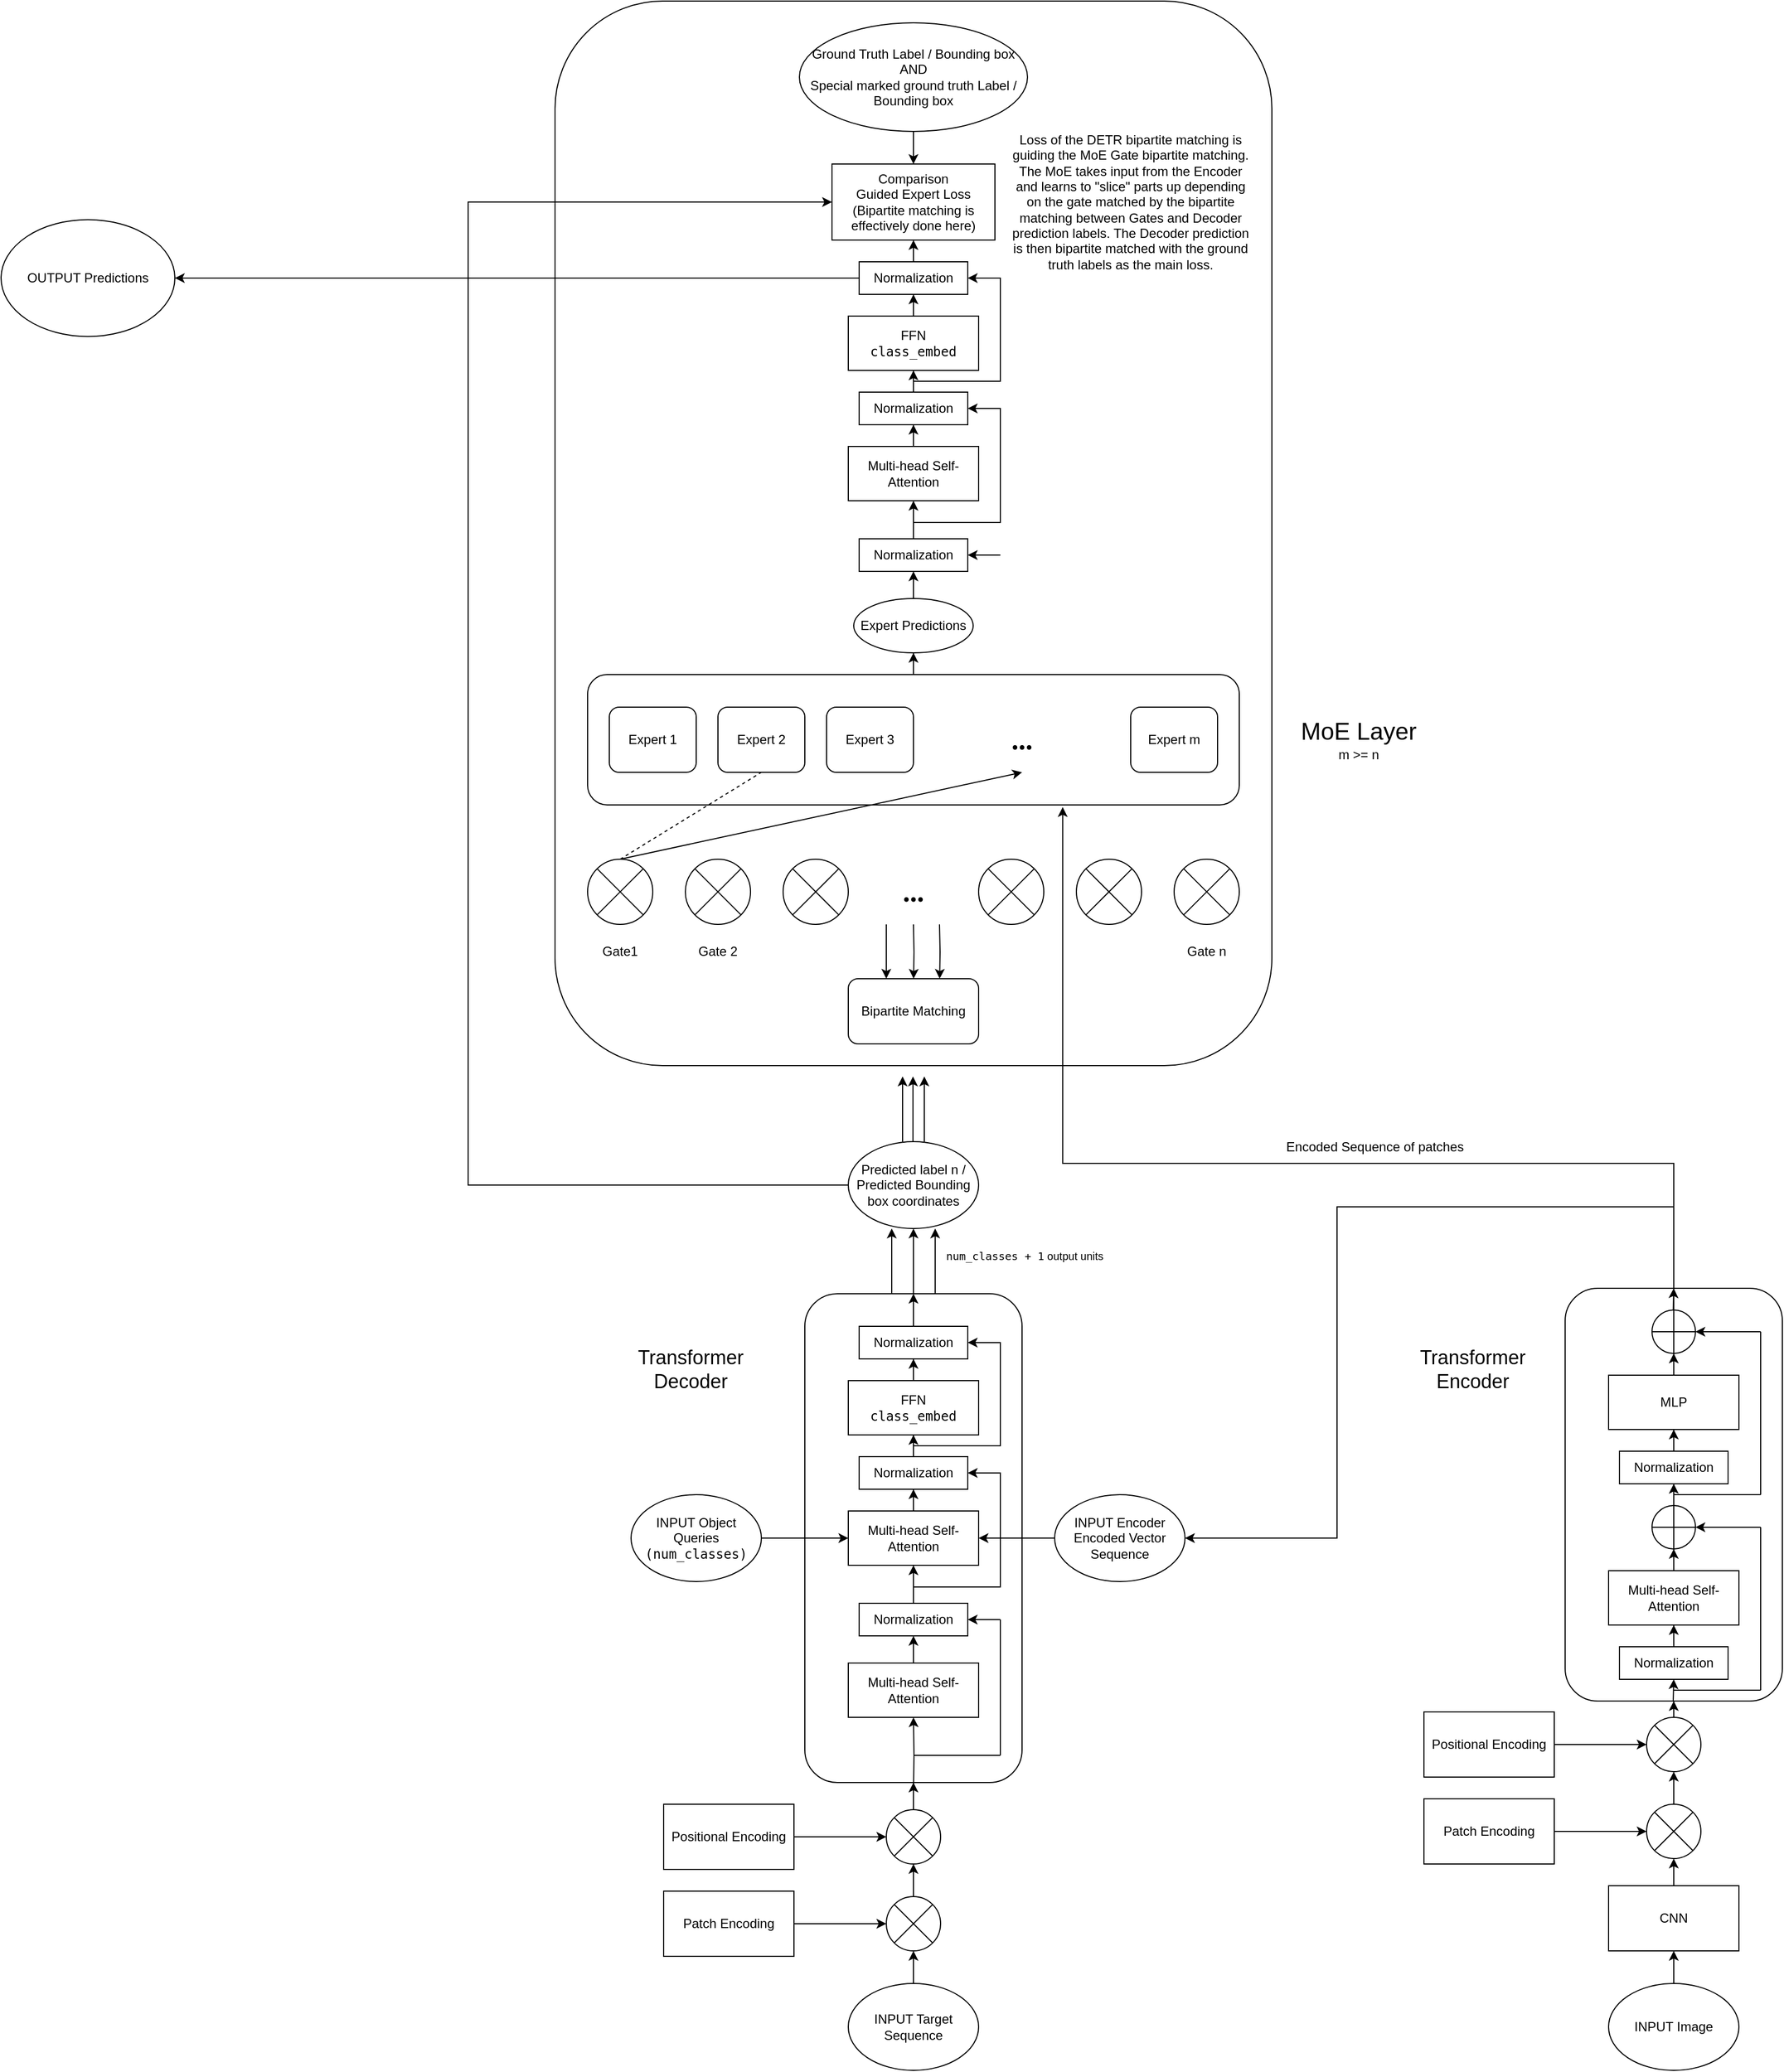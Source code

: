 <mxfile version="22.1.20" type="google">
  <diagram id="C5RBs43oDa-KdzZeNtuy" name="Page-1">
    <mxGraphModel grid="1" page="1" gridSize="10" guides="1" tooltips="1" connect="1" arrows="1" fold="1" pageScale="1" pageWidth="10000" pageHeight="10000" math="0" shadow="0">
      <root>
        <mxCell id="WIyWlLk6GJQsqaUBKTNV-0" />
        <mxCell id="WIyWlLk6GJQsqaUBKTNV-1" parent="WIyWlLk6GJQsqaUBKTNV-0" />
        <mxCell id="PFVhn3xfLzy5heqzSY4o-7" style="edgeStyle=orthogonalEdgeStyle;rounded=0;orthogonalLoop=1;jettySize=auto;html=1;" edge="1" parent="WIyWlLk6GJQsqaUBKTNV-1" source="PFVhn3xfLzy5heqzSY4o-1">
          <mxGeometry relative="1" as="geometry">
            <mxPoint x="3040" y="2515" as="targetPoint" />
          </mxGeometry>
        </mxCell>
        <mxCell id="PFVhn3xfLzy5heqzSY4o-1" value="INPUT Target Sequence" style="ellipse;whiteSpace=wrap;html=1;" vertex="1" parent="WIyWlLk6GJQsqaUBKTNV-1">
          <mxGeometry x="2980" y="2545" width="120" height="80" as="geometry" />
        </mxCell>
        <mxCell id="PFVhn3xfLzy5heqzSY4o-14" style="edgeStyle=orthogonalEdgeStyle;rounded=0;orthogonalLoop=1;jettySize=auto;html=1;entryX=0.5;entryY=1;entryDx=0;entryDy=0;" edge="1" parent="WIyWlLk6GJQsqaUBKTNV-1" source="PFVhn3xfLzy5heqzSY4o-9" target="PFVhn3xfLzy5heqzSY4o-13">
          <mxGeometry relative="1" as="geometry" />
        </mxCell>
        <mxCell id="PFVhn3xfLzy5heqzSY4o-9" value="" style="shape=sumEllipse;perimeter=ellipsePerimeter;whiteSpace=wrap;html=1;backgroundOutline=1;" vertex="1" parent="WIyWlLk6GJQsqaUBKTNV-1">
          <mxGeometry x="3015" y="2465" width="50" height="50" as="geometry" />
        </mxCell>
        <mxCell id="PFVhn3xfLzy5heqzSY4o-11" style="edgeStyle=orthogonalEdgeStyle;rounded=0;orthogonalLoop=1;jettySize=auto;html=1;entryX=0;entryY=0.5;entryDx=0;entryDy=0;" edge="1" parent="WIyWlLk6GJQsqaUBKTNV-1" source="PFVhn3xfLzy5heqzSY4o-10" target="PFVhn3xfLzy5heqzSY4o-9">
          <mxGeometry relative="1" as="geometry" />
        </mxCell>
        <mxCell id="PFVhn3xfLzy5heqzSY4o-10" value="Patch Encoding" style="rounded=0;whiteSpace=wrap;html=1;" vertex="1" parent="WIyWlLk6GJQsqaUBKTNV-1">
          <mxGeometry x="2810" y="2460" width="120" height="60" as="geometry" />
        </mxCell>
        <mxCell id="PFVhn3xfLzy5heqzSY4o-15" style="edgeStyle=orthogonalEdgeStyle;rounded=0;orthogonalLoop=1;jettySize=auto;html=1;exitX=1;exitY=0.5;exitDx=0;exitDy=0;entryX=0;entryY=0.5;entryDx=0;entryDy=0;" edge="1" parent="WIyWlLk6GJQsqaUBKTNV-1" source="PFVhn3xfLzy5heqzSY4o-12" target="PFVhn3xfLzy5heqzSY4o-13">
          <mxGeometry relative="1" as="geometry" />
        </mxCell>
        <mxCell id="PFVhn3xfLzy5heqzSY4o-12" value="Positional Encoding" style="rounded=0;whiteSpace=wrap;html=1;" vertex="1" parent="WIyWlLk6GJQsqaUBKTNV-1">
          <mxGeometry x="2810" y="2380" width="120" height="60" as="geometry" />
        </mxCell>
        <mxCell id="PFVhn3xfLzy5heqzSY4o-17" style="edgeStyle=orthogonalEdgeStyle;rounded=0;orthogonalLoop=1;jettySize=auto;html=1;exitX=0.5;exitY=0;exitDx=0;exitDy=0;entryX=0.5;entryY=1;entryDx=0;entryDy=0;" edge="1" parent="WIyWlLk6GJQsqaUBKTNV-1" source="PFVhn3xfLzy5heqzSY4o-13" target="PFVhn3xfLzy5heqzSY4o-16">
          <mxGeometry relative="1" as="geometry" />
        </mxCell>
        <mxCell id="PFVhn3xfLzy5heqzSY4o-19" style="edgeStyle=orthogonalEdgeStyle;rounded=0;orthogonalLoop=1;jettySize=auto;html=1;entryX=0.5;entryY=1;entryDx=0;entryDy=0;" edge="1" parent="WIyWlLk6GJQsqaUBKTNV-1" source="PFVhn3xfLzy5heqzSY4o-13">
          <mxGeometry relative="1" as="geometry">
            <mxPoint x="3040" y="2350" as="targetPoint" />
          </mxGeometry>
        </mxCell>
        <mxCell id="PFVhn3xfLzy5heqzSY4o-13" value="" style="shape=sumEllipse;perimeter=ellipsePerimeter;whiteSpace=wrap;html=1;backgroundOutline=1;" vertex="1" parent="WIyWlLk6GJQsqaUBKTNV-1">
          <mxGeometry x="3015" y="2385" width="50" height="50" as="geometry" />
        </mxCell>
        <mxCell id="PFVhn3xfLzy5heqzSY4o-20" style="edgeStyle=orthogonalEdgeStyle;rounded=0;orthogonalLoop=1;jettySize=auto;html=1;exitX=0.5;exitY=1;exitDx=0;exitDy=0;entryX=0.5;entryY=1;entryDx=0;entryDy=0;" edge="1" parent="WIyWlLk6GJQsqaUBKTNV-1" source="PFVhn3xfLzy5heqzSY4o-16">
          <mxGeometry relative="1" as="geometry">
            <mxPoint x="3040" y="2350" as="targetPoint" />
          </mxGeometry>
        </mxCell>
        <mxCell id="1l6RFX5pzYX5avxoGkd9-20" style="edgeStyle=orthogonalEdgeStyle;rounded=0;orthogonalLoop=1;jettySize=auto;html=1;" edge="1" parent="WIyWlLk6GJQsqaUBKTNV-1" source="PFVhn3xfLzy5heqzSY4o-16">
          <mxGeometry relative="1" as="geometry">
            <mxPoint x="3040" y="1850" as="targetPoint" />
          </mxGeometry>
        </mxCell>
        <mxCell id="PFVhn3xfLzy5heqzSY4o-16" value="" style="rounded=1;whiteSpace=wrap;html=1;" vertex="1" parent="WIyWlLk6GJQsqaUBKTNV-1">
          <mxGeometry x="2940" y="1910" width="200" height="450" as="geometry" />
        </mxCell>
        <mxCell id="PFVhn3xfLzy5heqzSY4o-25" style="edgeStyle=orthogonalEdgeStyle;rounded=0;orthogonalLoop=1;jettySize=auto;html=1;entryX=0.5;entryY=1;entryDx=0;entryDy=0;" edge="1" parent="WIyWlLk6GJQsqaUBKTNV-1" target="PFVhn3xfLzy5heqzSY4o-24">
          <mxGeometry relative="1" as="geometry">
            <mxPoint x="3040" y="2370" as="sourcePoint" />
          </mxGeometry>
        </mxCell>
        <mxCell id="PFVhn3xfLzy5heqzSY4o-27" style="edgeStyle=orthogonalEdgeStyle;rounded=0;orthogonalLoop=1;jettySize=auto;html=1;entryX=0.5;entryY=1;entryDx=0;entryDy=0;" edge="1" parent="WIyWlLk6GJQsqaUBKTNV-1" source="PFVhn3xfLzy5heqzSY4o-24" target="1l6RFX5pzYX5avxoGkd9-1">
          <mxGeometry relative="1" as="geometry">
            <mxPoint x="3040" y="2230" as="targetPoint" />
          </mxGeometry>
        </mxCell>
        <mxCell id="PFVhn3xfLzy5heqzSY4o-24" value="Multi-head Self-Attention" style="rounded=0;whiteSpace=wrap;html=1;" vertex="1" parent="WIyWlLk6GJQsqaUBKTNV-1">
          <mxGeometry x="2980" y="2250" width="120" height="50" as="geometry" />
        </mxCell>
        <mxCell id="PFVhn3xfLzy5heqzSY4o-32" value="" style="endArrow=none;html=1;rounded=0;" edge="1" parent="WIyWlLk6GJQsqaUBKTNV-1">
          <mxGeometry width="50" height="50" relative="1" as="geometry">
            <mxPoint x="3040" y="2335" as="sourcePoint" />
            <mxPoint x="3120" y="2335" as="targetPoint" />
          </mxGeometry>
        </mxCell>
        <mxCell id="PFVhn3xfLzy5heqzSY4o-34" value="" style="endArrow=none;html=1;rounded=0;" edge="1" parent="WIyWlLk6GJQsqaUBKTNV-1">
          <mxGeometry width="50" height="50" relative="1" as="geometry">
            <mxPoint x="3120" y="2335" as="sourcePoint" />
            <mxPoint x="3120" y="2210" as="targetPoint" />
          </mxGeometry>
        </mxCell>
        <mxCell id="PFVhn3xfLzy5heqzSY4o-36" value="" style="endArrow=classic;html=1;rounded=0;entryX=1;entryY=0.5;entryDx=0;entryDy=0;" edge="1" parent="WIyWlLk6GJQsqaUBKTNV-1" target="1l6RFX5pzYX5avxoGkd9-1">
          <mxGeometry width="50" height="50" relative="1" as="geometry">
            <mxPoint x="3120" y="2210" as="sourcePoint" />
            <mxPoint x="3060" y="2210" as="targetPoint" />
          </mxGeometry>
        </mxCell>
        <mxCell id="1l6RFX5pzYX5avxoGkd9-11" style="edgeStyle=orthogonalEdgeStyle;rounded=0;orthogonalLoop=1;jettySize=auto;html=1;entryX=0.5;entryY=1;entryDx=0;entryDy=0;" edge="1" parent="WIyWlLk6GJQsqaUBKTNV-1" source="PFVhn3xfLzy5heqzSY4o-48" target="PFVhn3xfLzy5heqzSY4o-46">
          <mxGeometry relative="1" as="geometry" />
        </mxCell>
        <mxCell id="PFVhn3xfLzy5heqzSY4o-48" value="FFN&lt;br&gt;&lt;code&gt;class_embed&lt;/code&gt;" style="rounded=0;whiteSpace=wrap;html=1;" vertex="1" parent="WIyWlLk6GJQsqaUBKTNV-1">
          <mxGeometry x="2980" y="1990" width="120" height="50" as="geometry" />
        </mxCell>
        <mxCell id="PFVhn3xfLzy5heqzSY4o-57" value="&lt;font style=&quot;font-size: 18px;&quot;&gt;Transformer Decoder&lt;/font&gt;" style="text;html=1;strokeColor=none;fillColor=none;align=center;verticalAlign=middle;whiteSpace=wrap;rounded=0;" vertex="1" parent="WIyWlLk6GJQsqaUBKTNV-1">
          <mxGeometry x="2790" y="1950" width="90" height="60" as="geometry" />
        </mxCell>
        <mxCell id="1l6RFX5pzYX5avxoGkd9-6" style="edgeStyle=orthogonalEdgeStyle;rounded=0;orthogonalLoop=1;jettySize=auto;html=1;entryX=1;entryY=0.5;entryDx=0;entryDy=0;" edge="1" parent="WIyWlLk6GJQsqaUBKTNV-1" source="1l6RFX5pzYX5avxoGkd9-0" target="1l6RFX5pzYX5avxoGkd9-4">
          <mxGeometry relative="1" as="geometry" />
        </mxCell>
        <mxCell id="1l6RFX5pzYX5avxoGkd9-0" value="INPUT Encoder Encoded Vector Sequence" style="ellipse;whiteSpace=wrap;html=1;" vertex="1" parent="WIyWlLk6GJQsqaUBKTNV-1">
          <mxGeometry x="3170" y="2095" width="120" height="80" as="geometry" />
        </mxCell>
        <mxCell id="1l6RFX5pzYX5avxoGkd9-5" style="edgeStyle=orthogonalEdgeStyle;rounded=0;orthogonalLoop=1;jettySize=auto;html=1;entryX=0.5;entryY=1;entryDx=0;entryDy=0;" edge="1" parent="WIyWlLk6GJQsqaUBKTNV-1" source="1l6RFX5pzYX5avxoGkd9-1" target="1l6RFX5pzYX5avxoGkd9-4">
          <mxGeometry relative="1" as="geometry" />
        </mxCell>
        <mxCell id="1l6RFX5pzYX5avxoGkd9-9" style="edgeStyle=orthogonalEdgeStyle;rounded=0;orthogonalLoop=1;jettySize=auto;html=1;entryX=1;entryY=0.5;entryDx=0;entryDy=0;" edge="1" parent="WIyWlLk6GJQsqaUBKTNV-1" source="1l6RFX5pzYX5avxoGkd9-1" target="1l6RFX5pzYX5avxoGkd9-7">
          <mxGeometry relative="1" as="geometry">
            <Array as="points">
              <mxPoint x="3040" y="2180" />
              <mxPoint x="3120" y="2180" />
              <mxPoint x="3120" y="2075" />
            </Array>
          </mxGeometry>
        </mxCell>
        <mxCell id="1l6RFX5pzYX5avxoGkd9-1" value="Normalization" style="rounded=0;whiteSpace=wrap;html=1;" vertex="1" parent="WIyWlLk6GJQsqaUBKTNV-1">
          <mxGeometry x="2990" y="2195" width="100" height="30" as="geometry" />
        </mxCell>
        <mxCell id="1l6RFX5pzYX5avxoGkd9-14" style="edgeStyle=orthogonalEdgeStyle;rounded=0;orthogonalLoop=1;jettySize=auto;html=1;exitX=0.5;exitY=0;exitDx=0;exitDy=0;entryX=0.5;entryY=0;entryDx=0;entryDy=0;" edge="1" parent="WIyWlLk6GJQsqaUBKTNV-1" source="PFVhn3xfLzy5heqzSY4o-46" target="PFVhn3xfLzy5heqzSY4o-16">
          <mxGeometry relative="1" as="geometry" />
        </mxCell>
        <mxCell id="PFVhn3xfLzy5heqzSY4o-46" value="Normalization" style="rounded=0;whiteSpace=wrap;html=1;" vertex="1" parent="WIyWlLk6GJQsqaUBKTNV-1">
          <mxGeometry x="2990" y="1940" width="100" height="30" as="geometry" />
        </mxCell>
        <mxCell id="1l6RFX5pzYX5avxoGkd9-8" style="edgeStyle=orthogonalEdgeStyle;rounded=0;orthogonalLoop=1;jettySize=auto;html=1;entryX=0.5;entryY=1;entryDx=0;entryDy=0;" edge="1" parent="WIyWlLk6GJQsqaUBKTNV-1" source="1l6RFX5pzYX5avxoGkd9-4" target="1l6RFX5pzYX5avxoGkd9-7">
          <mxGeometry relative="1" as="geometry" />
        </mxCell>
        <mxCell id="1l6RFX5pzYX5avxoGkd9-4" value="Multi-head Self-Attention" style="rounded=0;whiteSpace=wrap;html=1;" vertex="1" parent="WIyWlLk6GJQsqaUBKTNV-1">
          <mxGeometry x="2980" y="2110" width="120" height="50" as="geometry" />
        </mxCell>
        <mxCell id="1l6RFX5pzYX5avxoGkd9-10" style="edgeStyle=orthogonalEdgeStyle;rounded=0;orthogonalLoop=1;jettySize=auto;html=1;entryX=0.5;entryY=1;entryDx=0;entryDy=0;" edge="1" parent="WIyWlLk6GJQsqaUBKTNV-1" source="1l6RFX5pzYX5avxoGkd9-7" target="PFVhn3xfLzy5heqzSY4o-48">
          <mxGeometry relative="1" as="geometry" />
        </mxCell>
        <mxCell id="1l6RFX5pzYX5avxoGkd9-13" style="edgeStyle=orthogonalEdgeStyle;rounded=0;orthogonalLoop=1;jettySize=auto;html=1;exitX=0.5;exitY=0;exitDx=0;exitDy=0;entryX=1;entryY=0.5;entryDx=0;entryDy=0;" edge="1" parent="WIyWlLk6GJQsqaUBKTNV-1" source="1l6RFX5pzYX5avxoGkd9-7" target="PFVhn3xfLzy5heqzSY4o-46">
          <mxGeometry relative="1" as="geometry">
            <Array as="points">
              <mxPoint x="3040" y="2050" />
              <mxPoint x="3120" y="2050" />
              <mxPoint x="3120" y="1955" />
            </Array>
          </mxGeometry>
        </mxCell>
        <mxCell id="1l6RFX5pzYX5avxoGkd9-7" value="Normalization" style="rounded=0;whiteSpace=wrap;html=1;" vertex="1" parent="WIyWlLk6GJQsqaUBKTNV-1">
          <mxGeometry x="2990" y="2060" width="100" height="30" as="geometry" />
        </mxCell>
        <mxCell id="1l6RFX5pzYX5avxoGkd9-17" style="edgeStyle=orthogonalEdgeStyle;rounded=0;orthogonalLoop=1;jettySize=auto;html=1;entryX=0;entryY=0.5;entryDx=0;entryDy=0;" edge="1" parent="WIyWlLk6GJQsqaUBKTNV-1" source="1l6RFX5pzYX5avxoGkd9-16" target="1l6RFX5pzYX5avxoGkd9-4">
          <mxGeometry relative="1" as="geometry" />
        </mxCell>
        <mxCell id="1l6RFX5pzYX5avxoGkd9-16" value="INPUT Object Queries&lt;br&gt;&lt;code&gt;(num_classes)&lt;/code&gt;" style="ellipse;whiteSpace=wrap;html=1;" vertex="1" parent="WIyWlLk6GJQsqaUBKTNV-1">
          <mxGeometry x="2780" y="2095" width="120" height="80" as="geometry" />
        </mxCell>
        <mxCell id="iXo4fdOBWfQgzPz0DK_l-0" style="edgeStyle=orthogonalEdgeStyle;rounded=0;orthogonalLoop=1;jettySize=auto;html=1;" edge="1" parent="WIyWlLk6GJQsqaUBKTNV-1" source="iXo4fdOBWfQgzPz0DK_l-1" target="iXo4fdOBWfQgzPz0DK_l-3">
          <mxGeometry relative="1" as="geometry" />
        </mxCell>
        <mxCell id="iXo4fdOBWfQgzPz0DK_l-1" value="INPUT Image" style="ellipse;whiteSpace=wrap;html=1;" vertex="1" parent="WIyWlLk6GJQsqaUBKTNV-1">
          <mxGeometry x="3680" y="2545" width="120" height="80" as="geometry" />
        </mxCell>
        <mxCell id="iXo4fdOBWfQgzPz0DK_l-2" style="edgeStyle=orthogonalEdgeStyle;rounded=0;orthogonalLoop=1;jettySize=auto;html=1;exitX=0.5;exitY=0;exitDx=0;exitDy=0;entryX=0.5;entryY=1;entryDx=0;entryDy=0;" edge="1" parent="WIyWlLk6GJQsqaUBKTNV-1" source="iXo4fdOBWfQgzPz0DK_l-3">
          <mxGeometry relative="1" as="geometry">
            <mxPoint x="3740" y="2430" as="targetPoint" />
          </mxGeometry>
        </mxCell>
        <mxCell id="iXo4fdOBWfQgzPz0DK_l-3" value="CNN" style="rounded=0;whiteSpace=wrap;html=1;" vertex="1" parent="WIyWlLk6GJQsqaUBKTNV-1">
          <mxGeometry x="3680" y="2455" width="120" height="60" as="geometry" />
        </mxCell>
        <mxCell id="iXo4fdOBWfQgzPz0DK_l-4" style="edgeStyle=orthogonalEdgeStyle;rounded=0;orthogonalLoop=1;jettySize=auto;html=1;entryX=0.5;entryY=1;entryDx=0;entryDy=0;" edge="1" parent="WIyWlLk6GJQsqaUBKTNV-1" source="iXo4fdOBWfQgzPz0DK_l-5" target="iXo4fdOBWfQgzPz0DK_l-12">
          <mxGeometry relative="1" as="geometry" />
        </mxCell>
        <mxCell id="iXo4fdOBWfQgzPz0DK_l-5" value="" style="shape=sumEllipse;perimeter=ellipsePerimeter;whiteSpace=wrap;html=1;backgroundOutline=1;" vertex="1" parent="WIyWlLk6GJQsqaUBKTNV-1">
          <mxGeometry x="3715" y="2380" width="50" height="50" as="geometry" />
        </mxCell>
        <mxCell id="iXo4fdOBWfQgzPz0DK_l-6" style="edgeStyle=orthogonalEdgeStyle;rounded=0;orthogonalLoop=1;jettySize=auto;html=1;entryX=0;entryY=0.5;entryDx=0;entryDy=0;" edge="1" parent="WIyWlLk6GJQsqaUBKTNV-1" source="iXo4fdOBWfQgzPz0DK_l-7" target="iXo4fdOBWfQgzPz0DK_l-5">
          <mxGeometry relative="1" as="geometry" />
        </mxCell>
        <mxCell id="iXo4fdOBWfQgzPz0DK_l-7" value="Patch Encoding" style="rounded=0;whiteSpace=wrap;html=1;" vertex="1" parent="WIyWlLk6GJQsqaUBKTNV-1">
          <mxGeometry x="3510" y="2375" width="120" height="60" as="geometry" />
        </mxCell>
        <mxCell id="iXo4fdOBWfQgzPz0DK_l-8" style="edgeStyle=orthogonalEdgeStyle;rounded=0;orthogonalLoop=1;jettySize=auto;html=1;exitX=1;exitY=0.5;exitDx=0;exitDy=0;entryX=0;entryY=0.5;entryDx=0;entryDy=0;" edge="1" parent="WIyWlLk6GJQsqaUBKTNV-1" source="iXo4fdOBWfQgzPz0DK_l-9" target="iXo4fdOBWfQgzPz0DK_l-12">
          <mxGeometry relative="1" as="geometry" />
        </mxCell>
        <mxCell id="iXo4fdOBWfQgzPz0DK_l-9" value="Positional Encoding" style="rounded=0;whiteSpace=wrap;html=1;" vertex="1" parent="WIyWlLk6GJQsqaUBKTNV-1">
          <mxGeometry x="3510" y="2295" width="120" height="60" as="geometry" />
        </mxCell>
        <mxCell id="iXo4fdOBWfQgzPz0DK_l-10" style="edgeStyle=orthogonalEdgeStyle;rounded=0;orthogonalLoop=1;jettySize=auto;html=1;exitX=0.5;exitY=0;exitDx=0;exitDy=0;entryX=0.5;entryY=1;entryDx=0;entryDy=0;" edge="1" parent="WIyWlLk6GJQsqaUBKTNV-1" source="iXo4fdOBWfQgzPz0DK_l-12" target="iXo4fdOBWfQgzPz0DK_l-14">
          <mxGeometry relative="1" as="geometry" />
        </mxCell>
        <mxCell id="iXo4fdOBWfQgzPz0DK_l-11" style="edgeStyle=orthogonalEdgeStyle;rounded=0;orthogonalLoop=1;jettySize=auto;html=1;entryX=0.5;entryY=1;entryDx=0;entryDy=0;" edge="1" parent="WIyWlLk6GJQsqaUBKTNV-1" source="iXo4fdOBWfQgzPz0DK_l-12" target="iXo4fdOBWfQgzPz0DK_l-16">
          <mxGeometry relative="1" as="geometry" />
        </mxCell>
        <mxCell id="iXo4fdOBWfQgzPz0DK_l-12" value="" style="shape=sumEllipse;perimeter=ellipsePerimeter;whiteSpace=wrap;html=1;backgroundOutline=1;" vertex="1" parent="WIyWlLk6GJQsqaUBKTNV-1">
          <mxGeometry x="3715" y="2300" width="50" height="50" as="geometry" />
        </mxCell>
        <mxCell id="iXo4fdOBWfQgzPz0DK_l-13" style="edgeStyle=orthogonalEdgeStyle;rounded=0;orthogonalLoop=1;jettySize=auto;html=1;exitX=0.5;exitY=1;exitDx=0;exitDy=0;entryX=0.5;entryY=1;entryDx=0;entryDy=0;" edge="1" parent="WIyWlLk6GJQsqaUBKTNV-1" source="iXo4fdOBWfQgzPz0DK_l-14" target="iXo4fdOBWfQgzPz0DK_l-16">
          <mxGeometry relative="1" as="geometry" />
        </mxCell>
        <mxCell id="iXo4fdOBWfQgzPz0DK_l-14" value="" style="rounded=1;whiteSpace=wrap;html=1;" vertex="1" parent="WIyWlLk6GJQsqaUBKTNV-1">
          <mxGeometry x="3640" y="1905" width="200" height="380" as="geometry" />
        </mxCell>
        <mxCell id="iXo4fdOBWfQgzPz0DK_l-15" style="edgeStyle=orthogonalEdgeStyle;rounded=0;orthogonalLoop=1;jettySize=auto;html=1;entryX=0.5;entryY=1;entryDx=0;entryDy=0;" edge="1" parent="WIyWlLk6GJQsqaUBKTNV-1" source="iXo4fdOBWfQgzPz0DK_l-16" target="iXo4fdOBWfQgzPz0DK_l-19">
          <mxGeometry relative="1" as="geometry" />
        </mxCell>
        <mxCell id="iXo4fdOBWfQgzPz0DK_l-16" value="Normalization" style="rounded=0;whiteSpace=wrap;html=1;" vertex="1" parent="WIyWlLk6GJQsqaUBKTNV-1">
          <mxGeometry x="3690" y="2235" width="100" height="30" as="geometry" />
        </mxCell>
        <mxCell id="iXo4fdOBWfQgzPz0DK_l-17" value="" style="endArrow=classic;html=1;rounded=0;entryX=0.5;entryY=1;entryDx=0;entryDy=0;" edge="1" parent="WIyWlLk6GJQsqaUBKTNV-1" target="iXo4fdOBWfQgzPz0DK_l-16">
          <mxGeometry width="50" height="50" relative="1" as="geometry">
            <mxPoint x="3739.5" y="2285" as="sourcePoint" />
            <mxPoint x="3740" y="2265" as="targetPoint" />
          </mxGeometry>
        </mxCell>
        <mxCell id="iXo4fdOBWfQgzPz0DK_l-18" style="edgeStyle=orthogonalEdgeStyle;rounded=0;orthogonalLoop=1;jettySize=auto;html=1;entryX=0.5;entryY=1;entryDx=0;entryDy=0;" edge="1" parent="WIyWlLk6GJQsqaUBKTNV-1" source="iXo4fdOBWfQgzPz0DK_l-19" target="iXo4fdOBWfQgzPz0DK_l-21">
          <mxGeometry relative="1" as="geometry" />
        </mxCell>
        <mxCell id="iXo4fdOBWfQgzPz0DK_l-19" value="Multi-head Self-Attention" style="rounded=0;whiteSpace=wrap;html=1;" vertex="1" parent="WIyWlLk6GJQsqaUBKTNV-1">
          <mxGeometry x="3680" y="2165" width="120" height="50" as="geometry" />
        </mxCell>
        <mxCell id="iXo4fdOBWfQgzPz0DK_l-20" style="edgeStyle=orthogonalEdgeStyle;rounded=0;orthogonalLoop=1;jettySize=auto;html=1;entryX=0.5;entryY=1;entryDx=0;entryDy=0;" edge="1" parent="WIyWlLk6GJQsqaUBKTNV-1" source="iXo4fdOBWfQgzPz0DK_l-21" target="iXo4fdOBWfQgzPz0DK_l-26">
          <mxGeometry relative="1" as="geometry" />
        </mxCell>
        <mxCell id="iXo4fdOBWfQgzPz0DK_l-21" value="" style="shape=orEllipse;perimeter=ellipsePerimeter;whiteSpace=wrap;html=1;backgroundOutline=1;" vertex="1" parent="WIyWlLk6GJQsqaUBKTNV-1">
          <mxGeometry x="3720" y="2105" width="40" height="40" as="geometry" />
        </mxCell>
        <mxCell id="iXo4fdOBWfQgzPz0DK_l-22" value="" style="endArrow=none;html=1;rounded=0;" edge="1" parent="WIyWlLk6GJQsqaUBKTNV-1">
          <mxGeometry width="50" height="50" relative="1" as="geometry">
            <mxPoint x="3740" y="2275" as="sourcePoint" />
            <mxPoint x="3820" y="2275" as="targetPoint" />
          </mxGeometry>
        </mxCell>
        <mxCell id="iXo4fdOBWfQgzPz0DK_l-23" value="" style="endArrow=none;html=1;rounded=0;" edge="1" parent="WIyWlLk6GJQsqaUBKTNV-1">
          <mxGeometry width="50" height="50" relative="1" as="geometry">
            <mxPoint x="3820" y="2275" as="sourcePoint" />
            <mxPoint x="3820" y="2125" as="targetPoint" />
          </mxGeometry>
        </mxCell>
        <mxCell id="iXo4fdOBWfQgzPz0DK_l-24" value="" style="endArrow=classic;html=1;rounded=0;" edge="1" parent="WIyWlLk6GJQsqaUBKTNV-1">
          <mxGeometry width="50" height="50" relative="1" as="geometry">
            <mxPoint x="3820" y="2125" as="sourcePoint" />
            <mxPoint x="3760" y="2125" as="targetPoint" />
          </mxGeometry>
        </mxCell>
        <mxCell id="iXo4fdOBWfQgzPz0DK_l-25" style="edgeStyle=orthogonalEdgeStyle;rounded=0;orthogonalLoop=1;jettySize=auto;html=1;entryX=0.5;entryY=1;entryDx=0;entryDy=0;" edge="1" parent="WIyWlLk6GJQsqaUBKTNV-1" source="iXo4fdOBWfQgzPz0DK_l-26" target="iXo4fdOBWfQgzPz0DK_l-28">
          <mxGeometry relative="1" as="geometry" />
        </mxCell>
        <mxCell id="iXo4fdOBWfQgzPz0DK_l-26" value="Normalization" style="rounded=0;whiteSpace=wrap;html=1;" vertex="1" parent="WIyWlLk6GJQsqaUBKTNV-1">
          <mxGeometry x="3690" y="2055" width="100" height="30" as="geometry" />
        </mxCell>
        <mxCell id="iXo4fdOBWfQgzPz0DK_l-27" style="edgeStyle=orthogonalEdgeStyle;rounded=0;orthogonalLoop=1;jettySize=auto;html=1;entryX=0.5;entryY=1;entryDx=0;entryDy=0;" edge="1" parent="WIyWlLk6GJQsqaUBKTNV-1" source="iXo4fdOBWfQgzPz0DK_l-28" target="iXo4fdOBWfQgzPz0DK_l-29">
          <mxGeometry relative="1" as="geometry" />
        </mxCell>
        <mxCell id="iXo4fdOBWfQgzPz0DK_l-28" value="MLP" style="rounded=0;whiteSpace=wrap;html=1;" vertex="1" parent="WIyWlLk6GJQsqaUBKTNV-1">
          <mxGeometry x="3680" y="1985" width="120" height="50" as="geometry" />
        </mxCell>
        <mxCell id="iXo4fdOBWfQgzPz0DK_l-37" style="edgeStyle=orthogonalEdgeStyle;rounded=0;orthogonalLoop=1;jettySize=auto;html=1;entryX=1;entryY=0.5;entryDx=0;entryDy=0;" edge="1" parent="WIyWlLk6GJQsqaUBKTNV-1" source="iXo4fdOBWfQgzPz0DK_l-29" target="1l6RFX5pzYX5avxoGkd9-0">
          <mxGeometry relative="1" as="geometry">
            <Array as="points">
              <mxPoint x="3740" y="1830" />
              <mxPoint x="3430" y="1830" />
              <mxPoint x="3430" y="2135" />
            </Array>
          </mxGeometry>
        </mxCell>
        <mxCell id="iXo4fdOBWfQgzPz0DK_l-29" value="" style="shape=orEllipse;perimeter=ellipsePerimeter;whiteSpace=wrap;html=1;backgroundOutline=1;" vertex="1" parent="WIyWlLk6GJQsqaUBKTNV-1">
          <mxGeometry x="3720" y="1925" width="40" height="40" as="geometry" />
        </mxCell>
        <mxCell id="iXo4fdOBWfQgzPz0DK_l-30" value="" style="endArrow=none;html=1;rounded=0;" edge="1" parent="WIyWlLk6GJQsqaUBKTNV-1">
          <mxGeometry width="50" height="50" relative="1" as="geometry">
            <mxPoint x="3740" y="2095" as="sourcePoint" />
            <mxPoint x="3820" y="2095" as="targetPoint" />
          </mxGeometry>
        </mxCell>
        <mxCell id="iXo4fdOBWfQgzPz0DK_l-31" value="" style="endArrow=none;html=1;rounded=0;" edge="1" parent="WIyWlLk6GJQsqaUBKTNV-1">
          <mxGeometry width="50" height="50" relative="1" as="geometry">
            <mxPoint x="3820" y="2095" as="sourcePoint" />
            <mxPoint x="3820" y="1945" as="targetPoint" />
          </mxGeometry>
        </mxCell>
        <mxCell id="iXo4fdOBWfQgzPz0DK_l-32" value="" style="endArrow=classic;html=1;rounded=0;" edge="1" parent="WIyWlLk6GJQsqaUBKTNV-1">
          <mxGeometry width="50" height="50" relative="1" as="geometry">
            <mxPoint x="3820" y="1945" as="sourcePoint" />
            <mxPoint x="3760" y="1945" as="targetPoint" />
          </mxGeometry>
        </mxCell>
        <mxCell id="iXo4fdOBWfQgzPz0DK_l-33" value="" style="endArrow=classic;html=1;rounded=0;" edge="1" parent="WIyWlLk6GJQsqaUBKTNV-1">
          <mxGeometry width="50" height="50" relative="1" as="geometry">
            <mxPoint x="3739.5" y="1925" as="sourcePoint" />
            <mxPoint x="3740" y="1905" as="targetPoint" />
          </mxGeometry>
        </mxCell>
        <mxCell id="iXo4fdOBWfQgzPz0DK_l-34" value="&lt;font style=&quot;font-size: 18px;&quot;&gt;Transformer Encoder&lt;/font&gt;" style="text;html=1;strokeColor=none;fillColor=none;align=center;verticalAlign=middle;whiteSpace=wrap;rounded=0;" vertex="1" parent="WIyWlLk6GJQsqaUBKTNV-1">
          <mxGeometry x="3510" y="1950" width="90" height="60" as="geometry" />
        </mxCell>
        <mxCell id="iXo4fdOBWfQgzPz0DK_l-38" value="Predicted label n / Predicted Bounding box coordinates" style="ellipse;whiteSpace=wrap;html=1;" vertex="1" parent="WIyWlLk6GJQsqaUBKTNV-1">
          <mxGeometry x="2980" y="1770" width="120" height="80" as="geometry" />
        </mxCell>
        <mxCell id="iXo4fdOBWfQgzPz0DK_l-40" value="" style="endArrow=classic;html=1;rounded=0;" edge="1" parent="WIyWlLk6GJQsqaUBKTNV-1">
          <mxGeometry width="50" height="50" relative="1" as="geometry">
            <mxPoint x="3060" y="1910" as="sourcePoint" />
            <mxPoint x="3060" y="1850" as="targetPoint" />
          </mxGeometry>
        </mxCell>
        <mxCell id="iXo4fdOBWfQgzPz0DK_l-41" value="" style="endArrow=classic;html=1;rounded=0;" edge="1" parent="WIyWlLk6GJQsqaUBKTNV-1">
          <mxGeometry width="50" height="50" relative="1" as="geometry">
            <mxPoint x="3020" y="1910" as="sourcePoint" />
            <mxPoint x="3020" y="1850" as="targetPoint" />
          </mxGeometry>
        </mxCell>
        <mxCell id="iXo4fdOBWfQgzPz0DK_l-42" value="&lt;font style=&quot;font-size: 10px;&quot;&gt;&lt;code&gt;num_classes + 1&lt;/code&gt; output units&lt;br&gt;&lt;/font&gt;" style="text;html=1;strokeColor=none;fillColor=none;align=center;verticalAlign=middle;whiteSpace=wrap;rounded=0;" vertex="1" parent="WIyWlLk6GJQsqaUBKTNV-1">
          <mxGeometry x="3050" y="1860" width="185" height="30" as="geometry" />
        </mxCell>
        <mxCell id="iXo4fdOBWfQgzPz0DK_l-43" value="" style="endArrow=classic;html=1;rounded=0;" edge="1" parent="WIyWlLk6GJQsqaUBKTNV-1">
          <mxGeometry width="50" height="50" relative="1" as="geometry">
            <mxPoint x="3039.57" y="1770" as="sourcePoint" />
            <mxPoint x="3039.57" y="1710" as="targetPoint" />
          </mxGeometry>
        </mxCell>
        <mxCell id="iXo4fdOBWfQgzPz0DK_l-44" value="" style="endArrow=classic;html=1;rounded=0;" edge="1" parent="WIyWlLk6GJQsqaUBKTNV-1">
          <mxGeometry width="50" height="50" relative="1" as="geometry">
            <mxPoint x="3050" y="1770" as="sourcePoint" />
            <mxPoint x="3050" y="1710" as="targetPoint" />
          </mxGeometry>
        </mxCell>
        <mxCell id="iXo4fdOBWfQgzPz0DK_l-46" value="" style="endArrow=classic;html=1;rounded=0;" edge="1" parent="WIyWlLk6GJQsqaUBKTNV-1">
          <mxGeometry width="50" height="50" relative="1" as="geometry">
            <mxPoint x="3030" y="1770" as="sourcePoint" />
            <mxPoint x="3030" y="1710" as="targetPoint" />
          </mxGeometry>
        </mxCell>
        <mxCell id="iXo4fdOBWfQgzPz0DK_l-48" value="" style="rounded=1;whiteSpace=wrap;html=1;" vertex="1" parent="WIyWlLk6GJQsqaUBKTNV-1">
          <mxGeometry x="2710" y="720" width="660" height="980" as="geometry" />
        </mxCell>
        <mxCell id="iXo4fdOBWfQgzPz0DK_l-49" value="" style="shape=sumEllipse;perimeter=ellipsePerimeter;whiteSpace=wrap;html=1;backgroundOutline=1;" vertex="1" parent="WIyWlLk6GJQsqaUBKTNV-1">
          <mxGeometry x="2740" y="1510" width="60" height="60" as="geometry" />
        </mxCell>
        <mxCell id="iXo4fdOBWfQgzPz0DK_l-51" value="" style="shape=sumEllipse;perimeter=ellipsePerimeter;whiteSpace=wrap;html=1;backgroundOutline=1;" vertex="1" parent="WIyWlLk6GJQsqaUBKTNV-1">
          <mxGeometry x="2830" y="1510" width="60" height="60" as="geometry" />
        </mxCell>
        <mxCell id="iXo4fdOBWfQgzPz0DK_l-52" value="" style="shape=sumEllipse;perimeter=ellipsePerimeter;whiteSpace=wrap;html=1;backgroundOutline=1;" vertex="1" parent="WIyWlLk6GJQsqaUBKTNV-1">
          <mxGeometry x="2920" y="1510" width="60" height="60" as="geometry" />
        </mxCell>
        <mxCell id="iXo4fdOBWfQgzPz0DK_l-54" value="" style="shape=sumEllipse;perimeter=ellipsePerimeter;whiteSpace=wrap;html=1;backgroundOutline=1;" vertex="1" parent="WIyWlLk6GJQsqaUBKTNV-1">
          <mxGeometry x="3100" y="1510" width="60" height="60" as="geometry" />
        </mxCell>
        <mxCell id="iXo4fdOBWfQgzPz0DK_l-55" value="" style="shape=sumEllipse;perimeter=ellipsePerimeter;whiteSpace=wrap;html=1;backgroundOutline=1;" vertex="1" parent="WIyWlLk6GJQsqaUBKTNV-1">
          <mxGeometry x="3190" y="1510" width="60" height="60" as="geometry" />
        </mxCell>
        <mxCell id="iXo4fdOBWfQgzPz0DK_l-56" value="" style="shape=sumEllipse;perimeter=ellipsePerimeter;whiteSpace=wrap;html=1;backgroundOutline=1;" vertex="1" parent="WIyWlLk6GJQsqaUBKTNV-1">
          <mxGeometry x="3280" y="1510" width="60" height="60" as="geometry" />
        </mxCell>
        <mxCell id="iXo4fdOBWfQgzPz0DK_l-57" value="&lt;font size=&quot;1&quot; face=&quot;Comic Sans MS&quot;&gt;&lt;b&gt;&lt;font style=&quot;font-size: 26px;&quot;&gt;...&lt;/font&gt;&lt;/b&gt;&lt;/font&gt;" style="text;html=1;strokeColor=none;fillColor=none;align=center;verticalAlign=middle;whiteSpace=wrap;rounded=0;" vertex="1" parent="WIyWlLk6GJQsqaUBKTNV-1">
          <mxGeometry x="3010" y="1525" width="60" height="30" as="geometry" />
        </mxCell>
        <mxCell id="iXo4fdOBWfQgzPz0DK_l-59" style="edgeStyle=orthogonalEdgeStyle;rounded=0;orthogonalLoop=1;jettySize=auto;html=1;entryX=0.5;entryY=0;entryDx=0;entryDy=0;" edge="1" parent="WIyWlLk6GJQsqaUBKTNV-1">
          <mxGeometry relative="1" as="geometry">
            <mxPoint x="3064" y="1570" as="sourcePoint" />
            <mxPoint x="3064.13" y="1620" as="targetPoint" />
          </mxGeometry>
        </mxCell>
        <mxCell id="iXo4fdOBWfQgzPz0DK_l-63" style="edgeStyle=orthogonalEdgeStyle;rounded=0;orthogonalLoop=1;jettySize=auto;html=1;entryX=0.5;entryY=0;entryDx=0;entryDy=0;" edge="1" parent="WIyWlLk6GJQsqaUBKTNV-1">
          <mxGeometry relative="1" as="geometry">
            <mxPoint x="3015" y="1570" as="sourcePoint" />
            <mxPoint x="3015" y="1620" as="targetPoint" />
          </mxGeometry>
        </mxCell>
        <mxCell id="iXo4fdOBWfQgzPz0DK_l-64" value="Gate1" style="text;html=1;strokeColor=none;fillColor=none;align=center;verticalAlign=middle;whiteSpace=wrap;rounded=0;" vertex="1" parent="WIyWlLk6GJQsqaUBKTNV-1">
          <mxGeometry x="2740" y="1580" width="60" height="30" as="geometry" />
        </mxCell>
        <mxCell id="iXo4fdOBWfQgzPz0DK_l-65" value="Gate 2" style="text;html=1;strokeColor=none;fillColor=none;align=center;verticalAlign=middle;whiteSpace=wrap;rounded=0;" vertex="1" parent="WIyWlLk6GJQsqaUBKTNV-1">
          <mxGeometry x="2830" y="1580" width="60" height="30" as="geometry" />
        </mxCell>
        <mxCell id="iXo4fdOBWfQgzPz0DK_l-66" value="Gate n" style="text;html=1;strokeColor=none;fillColor=none;align=center;verticalAlign=middle;whiteSpace=wrap;rounded=0;" vertex="1" parent="WIyWlLk6GJQsqaUBKTNV-1">
          <mxGeometry x="3280" y="1580" width="60" height="30" as="geometry" />
        </mxCell>
        <mxCell id="iXo4fdOBWfQgzPz0DK_l-94" style="edgeStyle=orthogonalEdgeStyle;rounded=0;orthogonalLoop=1;jettySize=auto;html=1;entryX=0.5;entryY=1;entryDx=0;entryDy=0;" edge="1" parent="WIyWlLk6GJQsqaUBKTNV-1" source="iXo4fdOBWfQgzPz0DK_l-68" target="iXo4fdOBWfQgzPz0DK_l-93">
          <mxGeometry relative="1" as="geometry" />
        </mxCell>
        <mxCell id="iXo4fdOBWfQgzPz0DK_l-68" value="" style="rounded=1;whiteSpace=wrap;html=1;" vertex="1" parent="WIyWlLk6GJQsqaUBKTNV-1">
          <mxGeometry x="2740" y="1340" width="600" height="120" as="geometry" />
        </mxCell>
        <mxCell id="iXo4fdOBWfQgzPz0DK_l-69" value="Expert 1" style="rounded=1;whiteSpace=wrap;html=1;" vertex="1" parent="WIyWlLk6GJQsqaUBKTNV-1">
          <mxGeometry x="2760" y="1370" width="80" height="60" as="geometry" />
        </mxCell>
        <mxCell id="iXo4fdOBWfQgzPz0DK_l-71" value="Expert 2" style="rounded=1;whiteSpace=wrap;html=1;" vertex="1" parent="WIyWlLk6GJQsqaUBKTNV-1">
          <mxGeometry x="2860" y="1370" width="80" height="60" as="geometry" />
        </mxCell>
        <mxCell id="iXo4fdOBWfQgzPz0DK_l-72" value="Expert 3" style="rounded=1;whiteSpace=wrap;html=1;" vertex="1" parent="WIyWlLk6GJQsqaUBKTNV-1">
          <mxGeometry x="2960" y="1370" width="80" height="60" as="geometry" />
        </mxCell>
        <mxCell id="iXo4fdOBWfQgzPz0DK_l-73" value="Expert m" style="rounded=1;whiteSpace=wrap;html=1;" vertex="1" parent="WIyWlLk6GJQsqaUBKTNV-1">
          <mxGeometry x="3240" y="1370" width="80" height="60" as="geometry" />
        </mxCell>
        <mxCell id="iXo4fdOBWfQgzPz0DK_l-74" value="&lt;font size=&quot;1&quot; face=&quot;Comic Sans MS&quot;&gt;&lt;b&gt;&lt;font style=&quot;font-size: 26px;&quot;&gt;...&lt;/font&gt;&lt;/b&gt;&lt;/font&gt;" style="text;html=1;strokeColor=none;fillColor=none;align=center;verticalAlign=middle;whiteSpace=wrap;rounded=0;" vertex="1" parent="WIyWlLk6GJQsqaUBKTNV-1">
          <mxGeometry x="3110" y="1385" width="60" height="30" as="geometry" />
        </mxCell>
        <mxCell id="iXo4fdOBWfQgzPz0DK_l-75" value="&lt;font style=&quot;font-size: 22px;&quot;&gt;MoE Layer&lt;/font&gt;&lt;br&gt;m &amp;gt;= n" style="text;html=1;strokeColor=none;fillColor=none;align=center;verticalAlign=middle;whiteSpace=wrap;rounded=0;" vertex="1" parent="WIyWlLk6GJQsqaUBKTNV-1">
          <mxGeometry x="3340" y="1370" width="220" height="60" as="geometry" />
        </mxCell>
        <mxCell id="iXo4fdOBWfQgzPz0DK_l-78" value="" style="endArrow=classic;html=1;rounded=0;" edge="1" parent="WIyWlLk6GJQsqaUBKTNV-1">
          <mxGeometry width="50" height="50" relative="1" as="geometry">
            <mxPoint x="2770" y="1510" as="sourcePoint" />
            <mxPoint x="3140" y="1430" as="targetPoint" />
          </mxGeometry>
        </mxCell>
        <mxCell id="iXo4fdOBWfQgzPz0DK_l-79" value="" style="endArrow=none;dashed=1;html=1;rounded=0;entryX=0.5;entryY=1;entryDx=0;entryDy=0;" edge="1" parent="WIyWlLk6GJQsqaUBKTNV-1" target="iXo4fdOBWfQgzPz0DK_l-71">
          <mxGeometry width="50" height="50" relative="1" as="geometry">
            <mxPoint x="2770" y="1510" as="sourcePoint" />
            <mxPoint x="2880" y="1460" as="targetPoint" />
          </mxGeometry>
        </mxCell>
        <mxCell id="iXo4fdOBWfQgzPz0DK_l-80" value="Comparison&lt;br&gt;Guided Expert Loss&lt;br&gt;(Bipartite matching is effectively done here)" style="rounded=0;whiteSpace=wrap;html=1;" vertex="1" parent="WIyWlLk6GJQsqaUBKTNV-1">
          <mxGeometry x="2965" y="870" width="150" height="70" as="geometry" />
        </mxCell>
        <mxCell id="iXo4fdOBWfQgzPz0DK_l-82" value="Bipartite Matching" style="rounded=1;whiteSpace=wrap;html=1;" vertex="1" parent="WIyWlLk6GJQsqaUBKTNV-1">
          <mxGeometry x="2980" y="1620" width="120" height="60" as="geometry" />
        </mxCell>
        <mxCell id="iXo4fdOBWfQgzPz0DK_l-83" style="edgeStyle=orthogonalEdgeStyle;rounded=0;orthogonalLoop=1;jettySize=auto;html=1;entryX=0.5;entryY=0;entryDx=0;entryDy=0;" edge="1" parent="WIyWlLk6GJQsqaUBKTNV-1">
          <mxGeometry relative="1" as="geometry">
            <mxPoint x="3040" y="1570" as="sourcePoint" />
            <mxPoint x="3040.13" y="1620" as="targetPoint" />
          </mxGeometry>
        </mxCell>
        <mxCell id="iXo4fdOBWfQgzPz0DK_l-90" style="edgeStyle=orthogonalEdgeStyle;rounded=0;orthogonalLoop=1;jettySize=auto;html=1;entryX=0.729;entryY=1.017;entryDx=0;entryDy=0;entryPerimeter=0;" edge="1" parent="WIyWlLk6GJQsqaUBKTNV-1" source="iXo4fdOBWfQgzPz0DK_l-14" target="iXo4fdOBWfQgzPz0DK_l-68">
          <mxGeometry relative="1" as="geometry">
            <mxPoint x="3120" y="1710" as="targetPoint" />
            <Array as="points">
              <mxPoint x="3740" y="1790" />
              <mxPoint x="3177" y="1790" />
            </Array>
          </mxGeometry>
        </mxCell>
        <mxCell id="iXo4fdOBWfQgzPz0DK_l-91" value="Encoded Sequence of patches" style="text;html=1;strokeColor=none;fillColor=none;align=center;verticalAlign=middle;whiteSpace=wrap;rounded=0;" vertex="1" parent="WIyWlLk6GJQsqaUBKTNV-1">
          <mxGeometry x="3350" y="1760" width="230" height="30" as="geometry" />
        </mxCell>
        <mxCell id="iXo4fdOBWfQgzPz0DK_l-96" style="edgeStyle=orthogonalEdgeStyle;rounded=0;orthogonalLoop=1;jettySize=auto;html=1;entryX=0.5;entryY=0;entryDx=0;entryDy=0;" edge="1" parent="WIyWlLk6GJQsqaUBKTNV-1" source="iXo4fdOBWfQgzPz0DK_l-86" target="iXo4fdOBWfQgzPz0DK_l-80">
          <mxGeometry relative="1" as="geometry" />
        </mxCell>
        <mxCell id="iXo4fdOBWfQgzPz0DK_l-86" value="Ground Truth Label / Bounding box&lt;br&gt;AND&lt;br&gt;Special marked ground truth Label / Bounding box" style="ellipse;whiteSpace=wrap;html=1;" vertex="1" parent="WIyWlLk6GJQsqaUBKTNV-1">
          <mxGeometry x="2935" y="740" width="210" height="100" as="geometry" />
        </mxCell>
        <mxCell id="iXo4fdOBWfQgzPz0DK_l-115" style="edgeStyle=orthogonalEdgeStyle;rounded=0;orthogonalLoop=1;jettySize=auto;html=1;entryX=0.5;entryY=1;entryDx=0;entryDy=0;" edge="1" parent="WIyWlLk6GJQsqaUBKTNV-1" source="iXo4fdOBWfQgzPz0DK_l-93" target="iXo4fdOBWfQgzPz0DK_l-108">
          <mxGeometry relative="1" as="geometry" />
        </mxCell>
        <mxCell id="iXo4fdOBWfQgzPz0DK_l-93" value="Expert Predictions" style="ellipse;whiteSpace=wrap;html=1;" vertex="1" parent="WIyWlLk6GJQsqaUBKTNV-1">
          <mxGeometry x="2985" y="1270" width="110" height="50" as="geometry" />
        </mxCell>
        <mxCell id="iXo4fdOBWfQgzPz0DK_l-97" value="OUTPUT Predictions" style="ellipse;whiteSpace=wrap;html=1;" vertex="1" parent="WIyWlLk6GJQsqaUBKTNV-1">
          <mxGeometry x="2200" y="921.25" width="160" height="107.5" as="geometry" />
        </mxCell>
        <mxCell id="iXo4fdOBWfQgzPz0DK_l-100" style="edgeStyle=orthogonalEdgeStyle;rounded=0;orthogonalLoop=1;jettySize=auto;html=1;entryX=0;entryY=0.5;entryDx=0;entryDy=0;" edge="1" parent="WIyWlLk6GJQsqaUBKTNV-1" source="iXo4fdOBWfQgzPz0DK_l-38" target="iXo4fdOBWfQgzPz0DK_l-80">
          <mxGeometry relative="1" as="geometry">
            <Array as="points">
              <mxPoint x="2630" y="1810" />
              <mxPoint x="2630" y="905" />
            </Array>
          </mxGeometry>
        </mxCell>
        <mxCell id="iXo4fdOBWfQgzPz0DK_l-101" value="Loss of the DETR bipartite matching is guiding the MoE Gate bipartite matching. The MoE takes input from the Encoder and learns to &quot;slice&quot; parts up depending on the gate matched by the bipartite matching between Gates and Decoder prediction labels. The Decoder prediction is then bipartite matched with the ground truth labels as the main loss." style="text;html=1;strokeColor=none;fillColor=none;align=center;verticalAlign=middle;whiteSpace=wrap;rounded=0;" vertex="1" parent="WIyWlLk6GJQsqaUBKTNV-1">
          <mxGeometry x="3130" y="805" width="220" height="200" as="geometry" />
        </mxCell>
        <mxCell id="iXo4fdOBWfQgzPz0DK_l-102" value="" style="endArrow=classic;html=1;rounded=0;entryX=1;entryY=0.5;entryDx=0;entryDy=0;" edge="1" parent="WIyWlLk6GJQsqaUBKTNV-1" target="iXo4fdOBWfQgzPz0DK_l-108">
          <mxGeometry width="50" height="50" relative="1" as="geometry">
            <mxPoint x="3120" y="1230" as="sourcePoint" />
            <mxPoint x="3060" y="1230" as="targetPoint" />
          </mxGeometry>
        </mxCell>
        <mxCell id="iXo4fdOBWfQgzPz0DK_l-103" style="edgeStyle=orthogonalEdgeStyle;rounded=0;orthogonalLoop=1;jettySize=auto;html=1;entryX=0.5;entryY=1;entryDx=0;entryDy=0;" edge="1" parent="WIyWlLk6GJQsqaUBKTNV-1" source="iXo4fdOBWfQgzPz0DK_l-104" target="iXo4fdOBWfQgzPz0DK_l-109">
          <mxGeometry relative="1" as="geometry" />
        </mxCell>
        <mxCell id="iXo4fdOBWfQgzPz0DK_l-104" value="FFN&lt;br&gt;&lt;code&gt;class_embed&lt;/code&gt;" style="rounded=0;whiteSpace=wrap;html=1;" vertex="1" parent="WIyWlLk6GJQsqaUBKTNV-1">
          <mxGeometry x="2980" y="1010" width="120" height="50" as="geometry" />
        </mxCell>
        <mxCell id="iXo4fdOBWfQgzPz0DK_l-106" style="edgeStyle=orthogonalEdgeStyle;rounded=0;orthogonalLoop=1;jettySize=auto;html=1;entryX=0.5;entryY=1;entryDx=0;entryDy=0;" edge="1" parent="WIyWlLk6GJQsqaUBKTNV-1" source="iXo4fdOBWfQgzPz0DK_l-108" target="iXo4fdOBWfQgzPz0DK_l-111">
          <mxGeometry relative="1" as="geometry" />
        </mxCell>
        <mxCell id="iXo4fdOBWfQgzPz0DK_l-107" style="edgeStyle=orthogonalEdgeStyle;rounded=0;orthogonalLoop=1;jettySize=auto;html=1;entryX=1;entryY=0.5;entryDx=0;entryDy=0;" edge="1" parent="WIyWlLk6GJQsqaUBKTNV-1" source="iXo4fdOBWfQgzPz0DK_l-108" target="iXo4fdOBWfQgzPz0DK_l-114">
          <mxGeometry relative="1" as="geometry">
            <Array as="points">
              <mxPoint x="3040" y="1200" />
              <mxPoint x="3120" y="1200" />
              <mxPoint x="3120" y="1095" />
            </Array>
          </mxGeometry>
        </mxCell>
        <mxCell id="iXo4fdOBWfQgzPz0DK_l-108" value="Normalization" style="rounded=0;whiteSpace=wrap;html=1;" vertex="1" parent="WIyWlLk6GJQsqaUBKTNV-1">
          <mxGeometry x="2990" y="1215" width="100" height="30" as="geometry" />
        </mxCell>
        <mxCell id="iXo4fdOBWfQgzPz0DK_l-116" style="edgeStyle=orthogonalEdgeStyle;rounded=0;orthogonalLoop=1;jettySize=auto;html=1;exitX=0.5;exitY=0;exitDx=0;exitDy=0;entryX=0.5;entryY=1;entryDx=0;entryDy=0;" edge="1" parent="WIyWlLk6GJQsqaUBKTNV-1" source="iXo4fdOBWfQgzPz0DK_l-109" target="iXo4fdOBWfQgzPz0DK_l-80">
          <mxGeometry relative="1" as="geometry" />
        </mxCell>
        <mxCell id="iXo4fdOBWfQgzPz0DK_l-117" style="edgeStyle=orthogonalEdgeStyle;rounded=0;orthogonalLoop=1;jettySize=auto;html=1;entryX=1;entryY=0.5;entryDx=0;entryDy=0;" edge="1" parent="WIyWlLk6GJQsqaUBKTNV-1" source="iXo4fdOBWfQgzPz0DK_l-109" target="iXo4fdOBWfQgzPz0DK_l-97">
          <mxGeometry relative="1" as="geometry" />
        </mxCell>
        <mxCell id="iXo4fdOBWfQgzPz0DK_l-109" value="Normalization" style="rounded=0;whiteSpace=wrap;html=1;" vertex="1" parent="WIyWlLk6GJQsqaUBKTNV-1">
          <mxGeometry x="2990" y="960" width="100" height="30" as="geometry" />
        </mxCell>
        <mxCell id="iXo4fdOBWfQgzPz0DK_l-110" style="edgeStyle=orthogonalEdgeStyle;rounded=0;orthogonalLoop=1;jettySize=auto;html=1;entryX=0.5;entryY=1;entryDx=0;entryDy=0;" edge="1" parent="WIyWlLk6GJQsqaUBKTNV-1" source="iXo4fdOBWfQgzPz0DK_l-111" target="iXo4fdOBWfQgzPz0DK_l-114">
          <mxGeometry relative="1" as="geometry" />
        </mxCell>
        <mxCell id="iXo4fdOBWfQgzPz0DK_l-111" value="Multi-head Self-Attention" style="rounded=0;whiteSpace=wrap;html=1;" vertex="1" parent="WIyWlLk6GJQsqaUBKTNV-1">
          <mxGeometry x="2980" y="1130" width="120" height="50" as="geometry" />
        </mxCell>
        <mxCell id="iXo4fdOBWfQgzPz0DK_l-112" style="edgeStyle=orthogonalEdgeStyle;rounded=0;orthogonalLoop=1;jettySize=auto;html=1;entryX=0.5;entryY=1;entryDx=0;entryDy=0;" edge="1" parent="WIyWlLk6GJQsqaUBKTNV-1" source="iXo4fdOBWfQgzPz0DK_l-114" target="iXo4fdOBWfQgzPz0DK_l-104">
          <mxGeometry relative="1" as="geometry" />
        </mxCell>
        <mxCell id="iXo4fdOBWfQgzPz0DK_l-113" style="edgeStyle=orthogonalEdgeStyle;rounded=0;orthogonalLoop=1;jettySize=auto;html=1;exitX=0.5;exitY=0;exitDx=0;exitDy=0;entryX=1;entryY=0.5;entryDx=0;entryDy=0;" edge="1" parent="WIyWlLk6GJQsqaUBKTNV-1" source="iXo4fdOBWfQgzPz0DK_l-114" target="iXo4fdOBWfQgzPz0DK_l-109">
          <mxGeometry relative="1" as="geometry">
            <Array as="points">
              <mxPoint x="3040" y="1070" />
              <mxPoint x="3120" y="1070" />
              <mxPoint x="3120" y="975" />
            </Array>
          </mxGeometry>
        </mxCell>
        <mxCell id="iXo4fdOBWfQgzPz0DK_l-114" value="Normalization" style="rounded=0;whiteSpace=wrap;html=1;" vertex="1" parent="WIyWlLk6GJQsqaUBKTNV-1">
          <mxGeometry x="2990" y="1080" width="100" height="30" as="geometry" />
        </mxCell>
      </root>
    </mxGraphModel>
  </diagram>
</mxfile>
